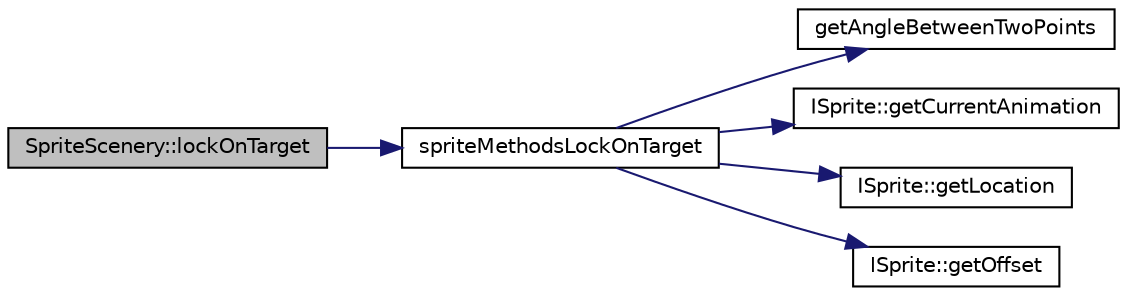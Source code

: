 digraph "SpriteScenery::lockOnTarget"
{
 // LATEX_PDF_SIZE
  edge [fontname="Helvetica",fontsize="10",labelfontname="Helvetica",labelfontsize="10"];
  node [fontname="Helvetica",fontsize="10",shape=record];
  rankdir="LR";
  Node1 [label="SpriteScenery::lockOnTarget",height=0.2,width=0.4,color="black", fillcolor="grey75", style="filled", fontcolor="black",tooltip=" "];
  Node1 -> Node2 [color="midnightblue",fontsize="10",style="solid",fontname="Helvetica"];
  Node2 [label="spriteMethodsLockOnTarget",height=0.2,width=0.4,color="black", fillcolor="white", style="filled",URL="$_sprite_methods_8cpp.html#a4c291061d24f26554c604d991e1caf99",tooltip=" "];
  Node2 -> Node3 [color="midnightblue",fontsize="10",style="solid",fontname="Helvetica"];
  Node3 [label="getAngleBetweenTwoPoints",height=0.2,width=0.4,color="black", fillcolor="white", style="filled",URL="$angles_8cpp.html#a30d6878d81e316089e36122cc281edc3",tooltip=" "];
  Node2 -> Node4 [color="midnightblue",fontsize="10",style="solid",fontname="Helvetica"];
  Node4 [label="ISprite::getCurrentAnimation",height=0.2,width=0.4,color="black", fillcolor="white", style="filled",URL="$class_i_sprite.html#a6e1e6556de6db54749ad3926c0c1720b",tooltip=" "];
  Node2 -> Node5 [color="midnightblue",fontsize="10",style="solid",fontname="Helvetica"];
  Node5 [label="ISprite::getLocation",height=0.2,width=0.4,color="black", fillcolor="white", style="filled",URL="$class_i_sprite.html#a04e5809c871ecfe7caeab6d6886e2bbd",tooltip=" "];
  Node2 -> Node6 [color="midnightblue",fontsize="10",style="solid",fontname="Helvetica"];
  Node6 [label="ISprite::getOffset",height=0.2,width=0.4,color="black", fillcolor="white", style="filled",URL="$class_i_sprite.html#aa2d94c367130a4696991c59efed7681c",tooltip=" "];
}
